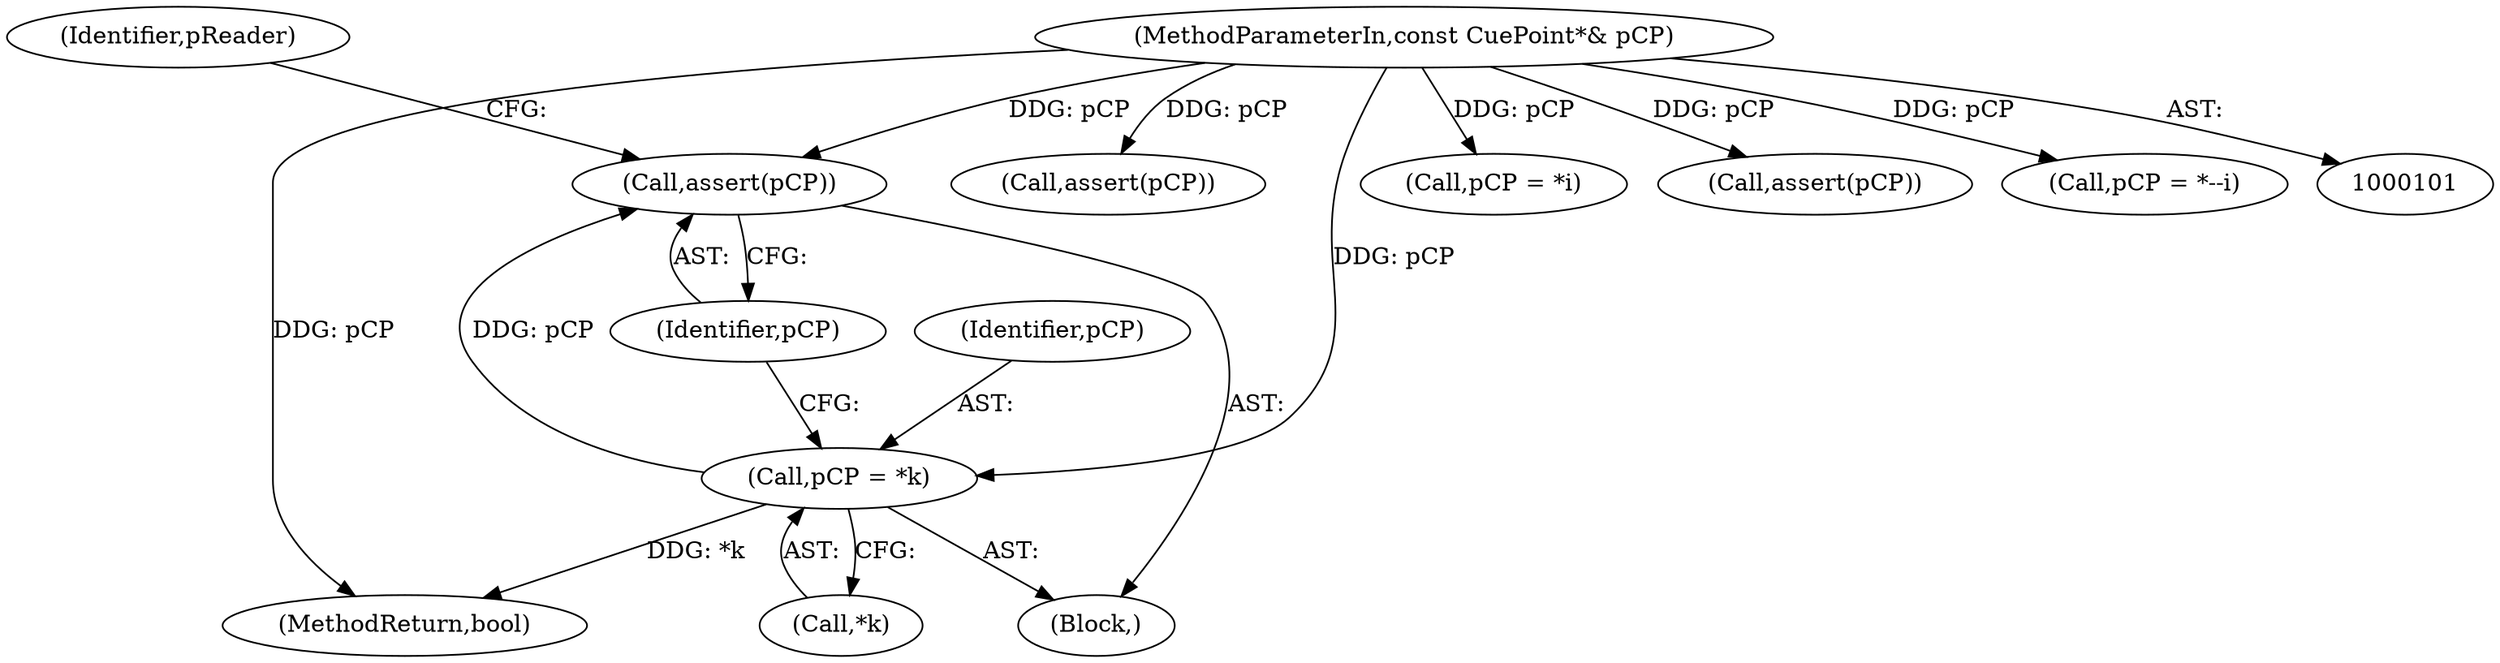 digraph "0_Android_04839626ed859623901ebd3a5fd483982186b59d_39@API" {
"1000185" [label="(Call,assert(pCP))"];
"1000181" [label="(Call,pCP = *k)"];
"1000104" [label="(MethodParameterIn,const CuePoint*& pCP)"];
"1000185" [label="(Call,assert(pCP))"];
"1000228" [label="(Call,assert(pCP))"];
"1000183" [label="(Call,*k)"];
"1000182" [label="(Identifier,pCP)"];
"1000167" [label="(Block,)"];
"1000188" [label="(Identifier,pReader)"];
"1000138" [label="(Call,pCP = *i)"];
"1000186" [label="(Identifier,pCP)"];
"1000235" [label="(MethodReturn,bool)"];
"1000142" [label="(Call,assert(pCP))"];
"1000104" [label="(MethodParameterIn,const CuePoint*& pCP)"];
"1000181" [label="(Call,pCP = *k)"];
"1000223" [label="(Call,pCP = *--i)"];
"1000185" -> "1000167"  [label="AST: "];
"1000185" -> "1000186"  [label="CFG: "];
"1000186" -> "1000185"  [label="AST: "];
"1000188" -> "1000185"  [label="CFG: "];
"1000181" -> "1000185"  [label="DDG: pCP"];
"1000104" -> "1000185"  [label="DDG: pCP"];
"1000181" -> "1000167"  [label="AST: "];
"1000181" -> "1000183"  [label="CFG: "];
"1000182" -> "1000181"  [label="AST: "];
"1000183" -> "1000181"  [label="AST: "];
"1000186" -> "1000181"  [label="CFG: "];
"1000181" -> "1000235"  [label="DDG: *k"];
"1000104" -> "1000181"  [label="DDG: pCP"];
"1000104" -> "1000101"  [label="AST: "];
"1000104" -> "1000235"  [label="DDG: pCP"];
"1000104" -> "1000138"  [label="DDG: pCP"];
"1000104" -> "1000142"  [label="DDG: pCP"];
"1000104" -> "1000223"  [label="DDG: pCP"];
"1000104" -> "1000228"  [label="DDG: pCP"];
}
